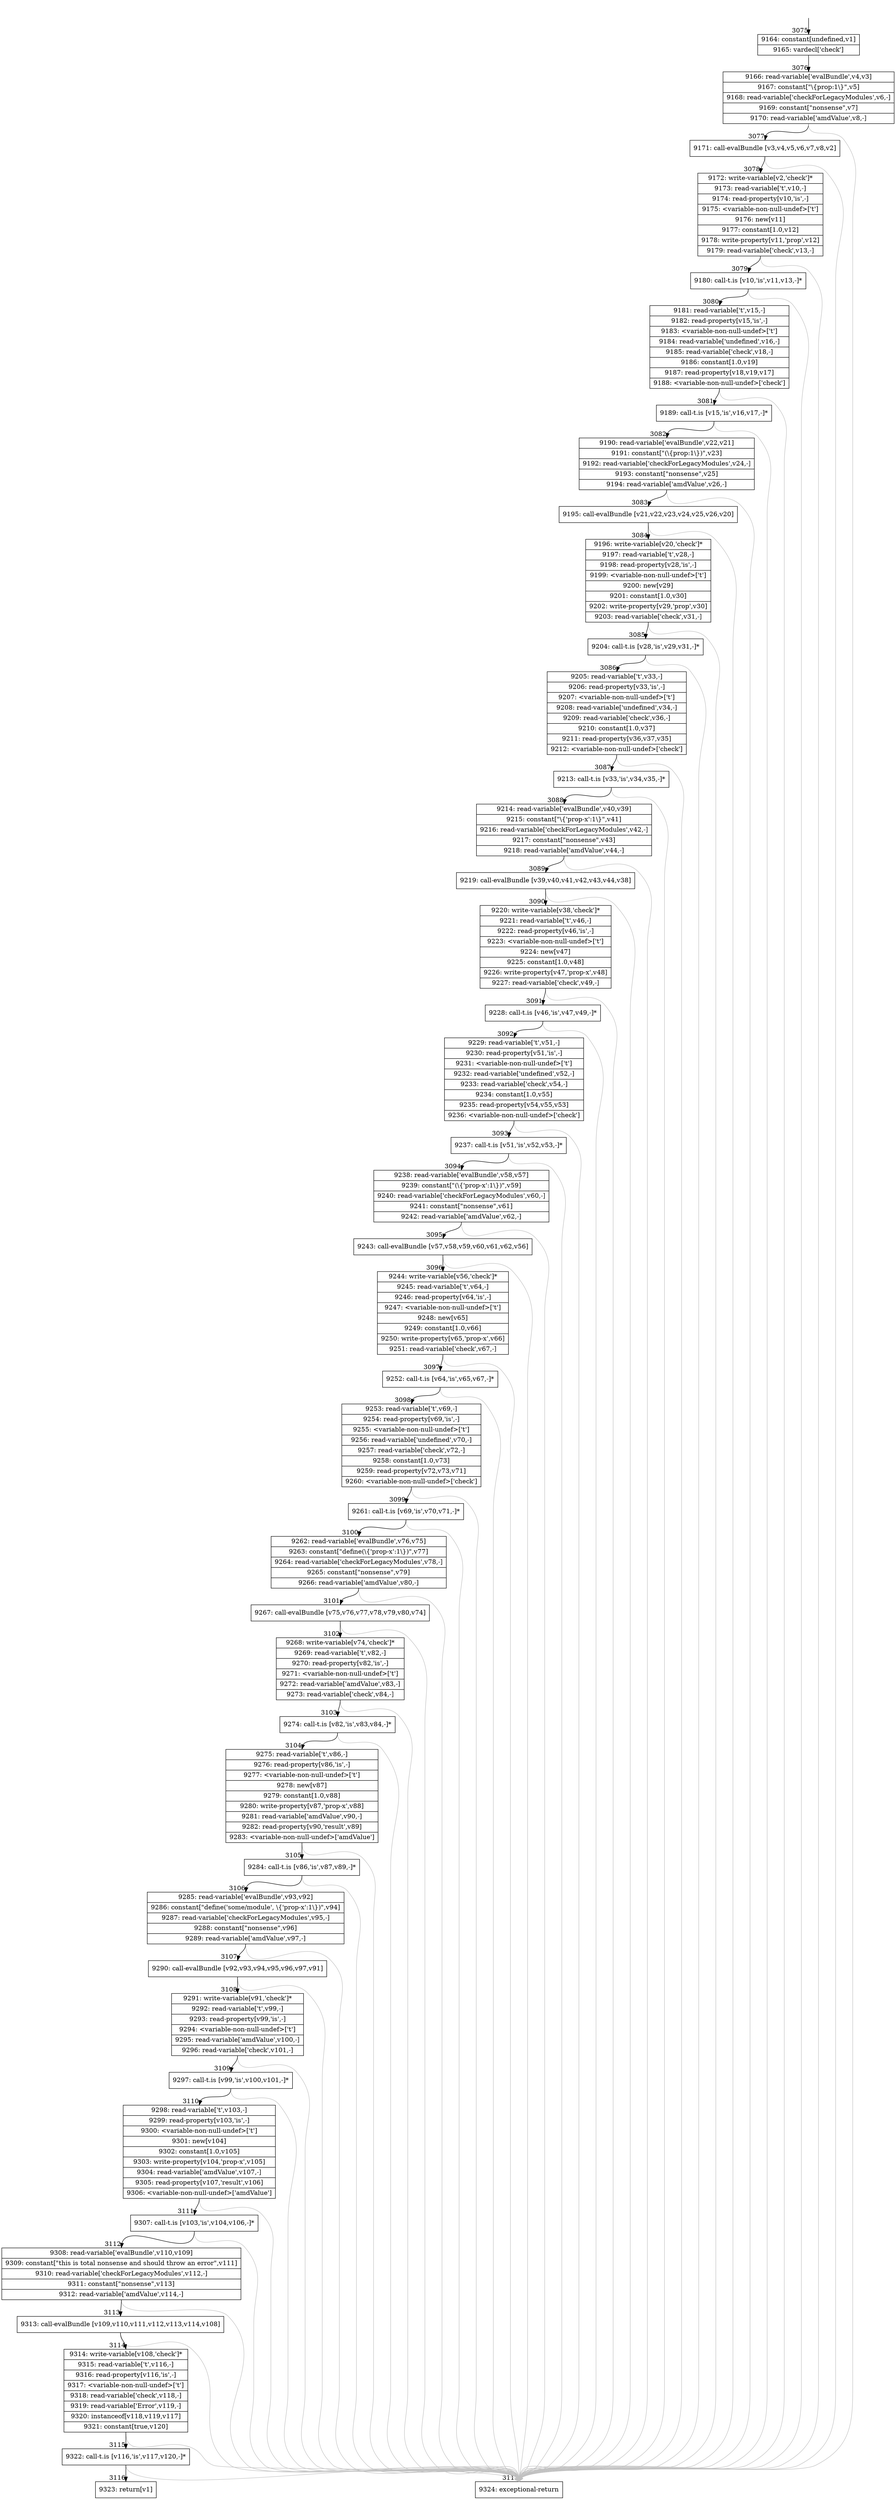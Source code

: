 digraph {
rankdir="TD"
BB_entry192[shape=none,label=""];
BB_entry192 -> BB3075 [tailport=s, headport=n, headlabel="    3075"]
BB3075 [shape=record label="{9164: constant[undefined,v1]|9165: vardecl['check']}" ] 
BB3075 -> BB3076 [tailport=s, headport=n, headlabel="      3076"]
BB3076 [shape=record label="{9166: read-variable['evalBundle',v4,v3]|9167: constant[\"\\\{prop:1\\\}\",v5]|9168: read-variable['checkForLegacyModules',v6,-]|9169: constant[\"nonsense\",v7]|9170: read-variable['amdValue',v8,-]}" ] 
BB3076 -> BB3077 [tailport=s, headport=n, headlabel="      3077"]
BB3076 -> BB3117 [tailport=s, headport=n, color=gray, headlabel="      3117"]
BB3077 [shape=record label="{9171: call-evalBundle [v3,v4,v5,v6,v7,v8,v2]}" ] 
BB3077 -> BB3078 [tailport=s, headport=n, headlabel="      3078"]
BB3077 -> BB3117 [tailport=s, headport=n, color=gray]
BB3078 [shape=record label="{9172: write-variable[v2,'check']*|9173: read-variable['t',v10,-]|9174: read-property[v10,'is',-]|9175: \<variable-non-null-undef\>['t']|9176: new[v11]|9177: constant[1.0,v12]|9178: write-property[v11,'prop',v12]|9179: read-variable['check',v13,-]}" ] 
BB3078 -> BB3079 [tailport=s, headport=n, headlabel="      3079"]
BB3078 -> BB3117 [tailport=s, headport=n, color=gray]
BB3079 [shape=record label="{9180: call-t.is [v10,'is',v11,v13,-]*}" ] 
BB3079 -> BB3080 [tailport=s, headport=n, headlabel="      3080"]
BB3079 -> BB3117 [tailport=s, headport=n, color=gray]
BB3080 [shape=record label="{9181: read-variable['t',v15,-]|9182: read-property[v15,'is',-]|9183: \<variable-non-null-undef\>['t']|9184: read-variable['undefined',v16,-]|9185: read-variable['check',v18,-]|9186: constant[1.0,v19]|9187: read-property[v18,v19,v17]|9188: \<variable-non-null-undef\>['check']}" ] 
BB3080 -> BB3081 [tailport=s, headport=n, headlabel="      3081"]
BB3080 -> BB3117 [tailport=s, headport=n, color=gray]
BB3081 [shape=record label="{9189: call-t.is [v15,'is',v16,v17,-]*}" ] 
BB3081 -> BB3082 [tailport=s, headport=n, headlabel="      3082"]
BB3081 -> BB3117 [tailport=s, headport=n, color=gray]
BB3082 [shape=record label="{9190: read-variable['evalBundle',v22,v21]|9191: constant[\"(\\\{prop:1\\\})\",v23]|9192: read-variable['checkForLegacyModules',v24,-]|9193: constant[\"nonsense\",v25]|9194: read-variable['amdValue',v26,-]}" ] 
BB3082 -> BB3083 [tailport=s, headport=n, headlabel="      3083"]
BB3082 -> BB3117 [tailport=s, headport=n, color=gray]
BB3083 [shape=record label="{9195: call-evalBundle [v21,v22,v23,v24,v25,v26,v20]}" ] 
BB3083 -> BB3084 [tailport=s, headport=n, headlabel="      3084"]
BB3083 -> BB3117 [tailport=s, headport=n, color=gray]
BB3084 [shape=record label="{9196: write-variable[v20,'check']*|9197: read-variable['t',v28,-]|9198: read-property[v28,'is',-]|9199: \<variable-non-null-undef\>['t']|9200: new[v29]|9201: constant[1.0,v30]|9202: write-property[v29,'prop',v30]|9203: read-variable['check',v31,-]}" ] 
BB3084 -> BB3085 [tailport=s, headport=n, headlabel="      3085"]
BB3084 -> BB3117 [tailport=s, headport=n, color=gray]
BB3085 [shape=record label="{9204: call-t.is [v28,'is',v29,v31,-]*}" ] 
BB3085 -> BB3086 [tailport=s, headport=n, headlabel="      3086"]
BB3085 -> BB3117 [tailport=s, headport=n, color=gray]
BB3086 [shape=record label="{9205: read-variable['t',v33,-]|9206: read-property[v33,'is',-]|9207: \<variable-non-null-undef\>['t']|9208: read-variable['undefined',v34,-]|9209: read-variable['check',v36,-]|9210: constant[1.0,v37]|9211: read-property[v36,v37,v35]|9212: \<variable-non-null-undef\>['check']}" ] 
BB3086 -> BB3087 [tailport=s, headport=n, headlabel="      3087"]
BB3086 -> BB3117 [tailport=s, headport=n, color=gray]
BB3087 [shape=record label="{9213: call-t.is [v33,'is',v34,v35,-]*}" ] 
BB3087 -> BB3088 [tailport=s, headport=n, headlabel="      3088"]
BB3087 -> BB3117 [tailport=s, headport=n, color=gray]
BB3088 [shape=record label="{9214: read-variable['evalBundle',v40,v39]|9215: constant[\"\\\{'prop-x':1\\\}\",v41]|9216: read-variable['checkForLegacyModules',v42,-]|9217: constant[\"nonsense\",v43]|9218: read-variable['amdValue',v44,-]}" ] 
BB3088 -> BB3089 [tailport=s, headport=n, headlabel="      3089"]
BB3088 -> BB3117 [tailport=s, headport=n, color=gray]
BB3089 [shape=record label="{9219: call-evalBundle [v39,v40,v41,v42,v43,v44,v38]}" ] 
BB3089 -> BB3090 [tailport=s, headport=n, headlabel="      3090"]
BB3089 -> BB3117 [tailport=s, headport=n, color=gray]
BB3090 [shape=record label="{9220: write-variable[v38,'check']*|9221: read-variable['t',v46,-]|9222: read-property[v46,'is',-]|9223: \<variable-non-null-undef\>['t']|9224: new[v47]|9225: constant[1.0,v48]|9226: write-property[v47,'prop-x',v48]|9227: read-variable['check',v49,-]}" ] 
BB3090 -> BB3091 [tailport=s, headport=n, headlabel="      3091"]
BB3090 -> BB3117 [tailport=s, headport=n, color=gray]
BB3091 [shape=record label="{9228: call-t.is [v46,'is',v47,v49,-]*}" ] 
BB3091 -> BB3092 [tailport=s, headport=n, headlabel="      3092"]
BB3091 -> BB3117 [tailport=s, headport=n, color=gray]
BB3092 [shape=record label="{9229: read-variable['t',v51,-]|9230: read-property[v51,'is',-]|9231: \<variable-non-null-undef\>['t']|9232: read-variable['undefined',v52,-]|9233: read-variable['check',v54,-]|9234: constant[1.0,v55]|9235: read-property[v54,v55,v53]|9236: \<variable-non-null-undef\>['check']}" ] 
BB3092 -> BB3093 [tailport=s, headport=n, headlabel="      3093"]
BB3092 -> BB3117 [tailport=s, headport=n, color=gray]
BB3093 [shape=record label="{9237: call-t.is [v51,'is',v52,v53,-]*}" ] 
BB3093 -> BB3094 [tailport=s, headport=n, headlabel="      3094"]
BB3093 -> BB3117 [tailport=s, headport=n, color=gray]
BB3094 [shape=record label="{9238: read-variable['evalBundle',v58,v57]|9239: constant[\"(\\\{'prop-x':1\\\})\",v59]|9240: read-variable['checkForLegacyModules',v60,-]|9241: constant[\"nonsense\",v61]|9242: read-variable['amdValue',v62,-]}" ] 
BB3094 -> BB3095 [tailport=s, headport=n, headlabel="      3095"]
BB3094 -> BB3117 [tailport=s, headport=n, color=gray]
BB3095 [shape=record label="{9243: call-evalBundle [v57,v58,v59,v60,v61,v62,v56]}" ] 
BB3095 -> BB3096 [tailport=s, headport=n, headlabel="      3096"]
BB3095 -> BB3117 [tailport=s, headport=n, color=gray]
BB3096 [shape=record label="{9244: write-variable[v56,'check']*|9245: read-variable['t',v64,-]|9246: read-property[v64,'is',-]|9247: \<variable-non-null-undef\>['t']|9248: new[v65]|9249: constant[1.0,v66]|9250: write-property[v65,'prop-x',v66]|9251: read-variable['check',v67,-]}" ] 
BB3096 -> BB3097 [tailport=s, headport=n, headlabel="      3097"]
BB3096 -> BB3117 [tailport=s, headport=n, color=gray]
BB3097 [shape=record label="{9252: call-t.is [v64,'is',v65,v67,-]*}" ] 
BB3097 -> BB3098 [tailport=s, headport=n, headlabel="      3098"]
BB3097 -> BB3117 [tailport=s, headport=n, color=gray]
BB3098 [shape=record label="{9253: read-variable['t',v69,-]|9254: read-property[v69,'is',-]|9255: \<variable-non-null-undef\>['t']|9256: read-variable['undefined',v70,-]|9257: read-variable['check',v72,-]|9258: constant[1.0,v73]|9259: read-property[v72,v73,v71]|9260: \<variable-non-null-undef\>['check']}" ] 
BB3098 -> BB3099 [tailport=s, headport=n, headlabel="      3099"]
BB3098 -> BB3117 [tailport=s, headport=n, color=gray]
BB3099 [shape=record label="{9261: call-t.is [v69,'is',v70,v71,-]*}" ] 
BB3099 -> BB3100 [tailport=s, headport=n, headlabel="      3100"]
BB3099 -> BB3117 [tailport=s, headport=n, color=gray]
BB3100 [shape=record label="{9262: read-variable['evalBundle',v76,v75]|9263: constant[\"define(\\\{'prop-x':1\\\})\",v77]|9264: read-variable['checkForLegacyModules',v78,-]|9265: constant[\"nonsense\",v79]|9266: read-variable['amdValue',v80,-]}" ] 
BB3100 -> BB3101 [tailport=s, headport=n, headlabel="      3101"]
BB3100 -> BB3117 [tailport=s, headport=n, color=gray]
BB3101 [shape=record label="{9267: call-evalBundle [v75,v76,v77,v78,v79,v80,v74]}" ] 
BB3101 -> BB3102 [tailport=s, headport=n, headlabel="      3102"]
BB3101 -> BB3117 [tailport=s, headport=n, color=gray]
BB3102 [shape=record label="{9268: write-variable[v74,'check']*|9269: read-variable['t',v82,-]|9270: read-property[v82,'is',-]|9271: \<variable-non-null-undef\>['t']|9272: read-variable['amdValue',v83,-]|9273: read-variable['check',v84,-]}" ] 
BB3102 -> BB3103 [tailport=s, headport=n, headlabel="      3103"]
BB3102 -> BB3117 [tailport=s, headport=n, color=gray]
BB3103 [shape=record label="{9274: call-t.is [v82,'is',v83,v84,-]*}" ] 
BB3103 -> BB3104 [tailport=s, headport=n, headlabel="      3104"]
BB3103 -> BB3117 [tailport=s, headport=n, color=gray]
BB3104 [shape=record label="{9275: read-variable['t',v86,-]|9276: read-property[v86,'is',-]|9277: \<variable-non-null-undef\>['t']|9278: new[v87]|9279: constant[1.0,v88]|9280: write-property[v87,'prop-x',v88]|9281: read-variable['amdValue',v90,-]|9282: read-property[v90,'result',v89]|9283: \<variable-non-null-undef\>['amdValue']}" ] 
BB3104 -> BB3105 [tailport=s, headport=n, headlabel="      3105"]
BB3104 -> BB3117 [tailport=s, headport=n, color=gray]
BB3105 [shape=record label="{9284: call-t.is [v86,'is',v87,v89,-]*}" ] 
BB3105 -> BB3106 [tailport=s, headport=n, headlabel="      3106"]
BB3105 -> BB3117 [tailport=s, headport=n, color=gray]
BB3106 [shape=record label="{9285: read-variable['evalBundle',v93,v92]|9286: constant[\"define('some/module', \\\{'prop-x':1\\\})\",v94]|9287: read-variable['checkForLegacyModules',v95,-]|9288: constant[\"nonsense\",v96]|9289: read-variable['amdValue',v97,-]}" ] 
BB3106 -> BB3107 [tailport=s, headport=n, headlabel="      3107"]
BB3106 -> BB3117 [tailport=s, headport=n, color=gray]
BB3107 [shape=record label="{9290: call-evalBundle [v92,v93,v94,v95,v96,v97,v91]}" ] 
BB3107 -> BB3108 [tailport=s, headport=n, headlabel="      3108"]
BB3107 -> BB3117 [tailport=s, headport=n, color=gray]
BB3108 [shape=record label="{9291: write-variable[v91,'check']*|9292: read-variable['t',v99,-]|9293: read-property[v99,'is',-]|9294: \<variable-non-null-undef\>['t']|9295: read-variable['amdValue',v100,-]|9296: read-variable['check',v101,-]}" ] 
BB3108 -> BB3109 [tailport=s, headport=n, headlabel="      3109"]
BB3108 -> BB3117 [tailport=s, headport=n, color=gray]
BB3109 [shape=record label="{9297: call-t.is [v99,'is',v100,v101,-]*}" ] 
BB3109 -> BB3110 [tailport=s, headport=n, headlabel="      3110"]
BB3109 -> BB3117 [tailport=s, headport=n, color=gray]
BB3110 [shape=record label="{9298: read-variable['t',v103,-]|9299: read-property[v103,'is',-]|9300: \<variable-non-null-undef\>['t']|9301: new[v104]|9302: constant[1.0,v105]|9303: write-property[v104,'prop-x',v105]|9304: read-variable['amdValue',v107,-]|9305: read-property[v107,'result',v106]|9306: \<variable-non-null-undef\>['amdValue']}" ] 
BB3110 -> BB3111 [tailport=s, headport=n, headlabel="      3111"]
BB3110 -> BB3117 [tailport=s, headport=n, color=gray]
BB3111 [shape=record label="{9307: call-t.is [v103,'is',v104,v106,-]*}" ] 
BB3111 -> BB3112 [tailport=s, headport=n, headlabel="      3112"]
BB3111 -> BB3117 [tailport=s, headport=n, color=gray]
BB3112 [shape=record label="{9308: read-variable['evalBundle',v110,v109]|9309: constant[\"this is total nonsense and should throw an error\",v111]|9310: read-variable['checkForLegacyModules',v112,-]|9311: constant[\"nonsense\",v113]|9312: read-variable['amdValue',v114,-]}" ] 
BB3112 -> BB3113 [tailport=s, headport=n, headlabel="      3113"]
BB3112 -> BB3117 [tailport=s, headport=n, color=gray]
BB3113 [shape=record label="{9313: call-evalBundle [v109,v110,v111,v112,v113,v114,v108]}" ] 
BB3113 -> BB3114 [tailport=s, headport=n, headlabel="      3114"]
BB3113 -> BB3117 [tailport=s, headport=n, color=gray]
BB3114 [shape=record label="{9314: write-variable[v108,'check']*|9315: read-variable['t',v116,-]|9316: read-property[v116,'is',-]|9317: \<variable-non-null-undef\>['t']|9318: read-variable['check',v118,-]|9319: read-variable['Error',v119,-]|9320: instanceof[v118,v119,v117]|9321: constant[true,v120]}" ] 
BB3114 -> BB3115 [tailport=s, headport=n, headlabel="      3115"]
BB3114 -> BB3117 [tailport=s, headport=n, color=gray]
BB3115 [shape=record label="{9322: call-t.is [v116,'is',v117,v120,-]*}" ] 
BB3115 -> BB3116 [tailport=s, headport=n, headlabel="      3116"]
BB3115 -> BB3117 [tailport=s, headport=n, color=gray]
BB3116 [shape=record label="{9323: return[v1]}" ] 
BB3117 [shape=record label="{9324: exceptional-return}" ] 
//#$~ 3485
}
